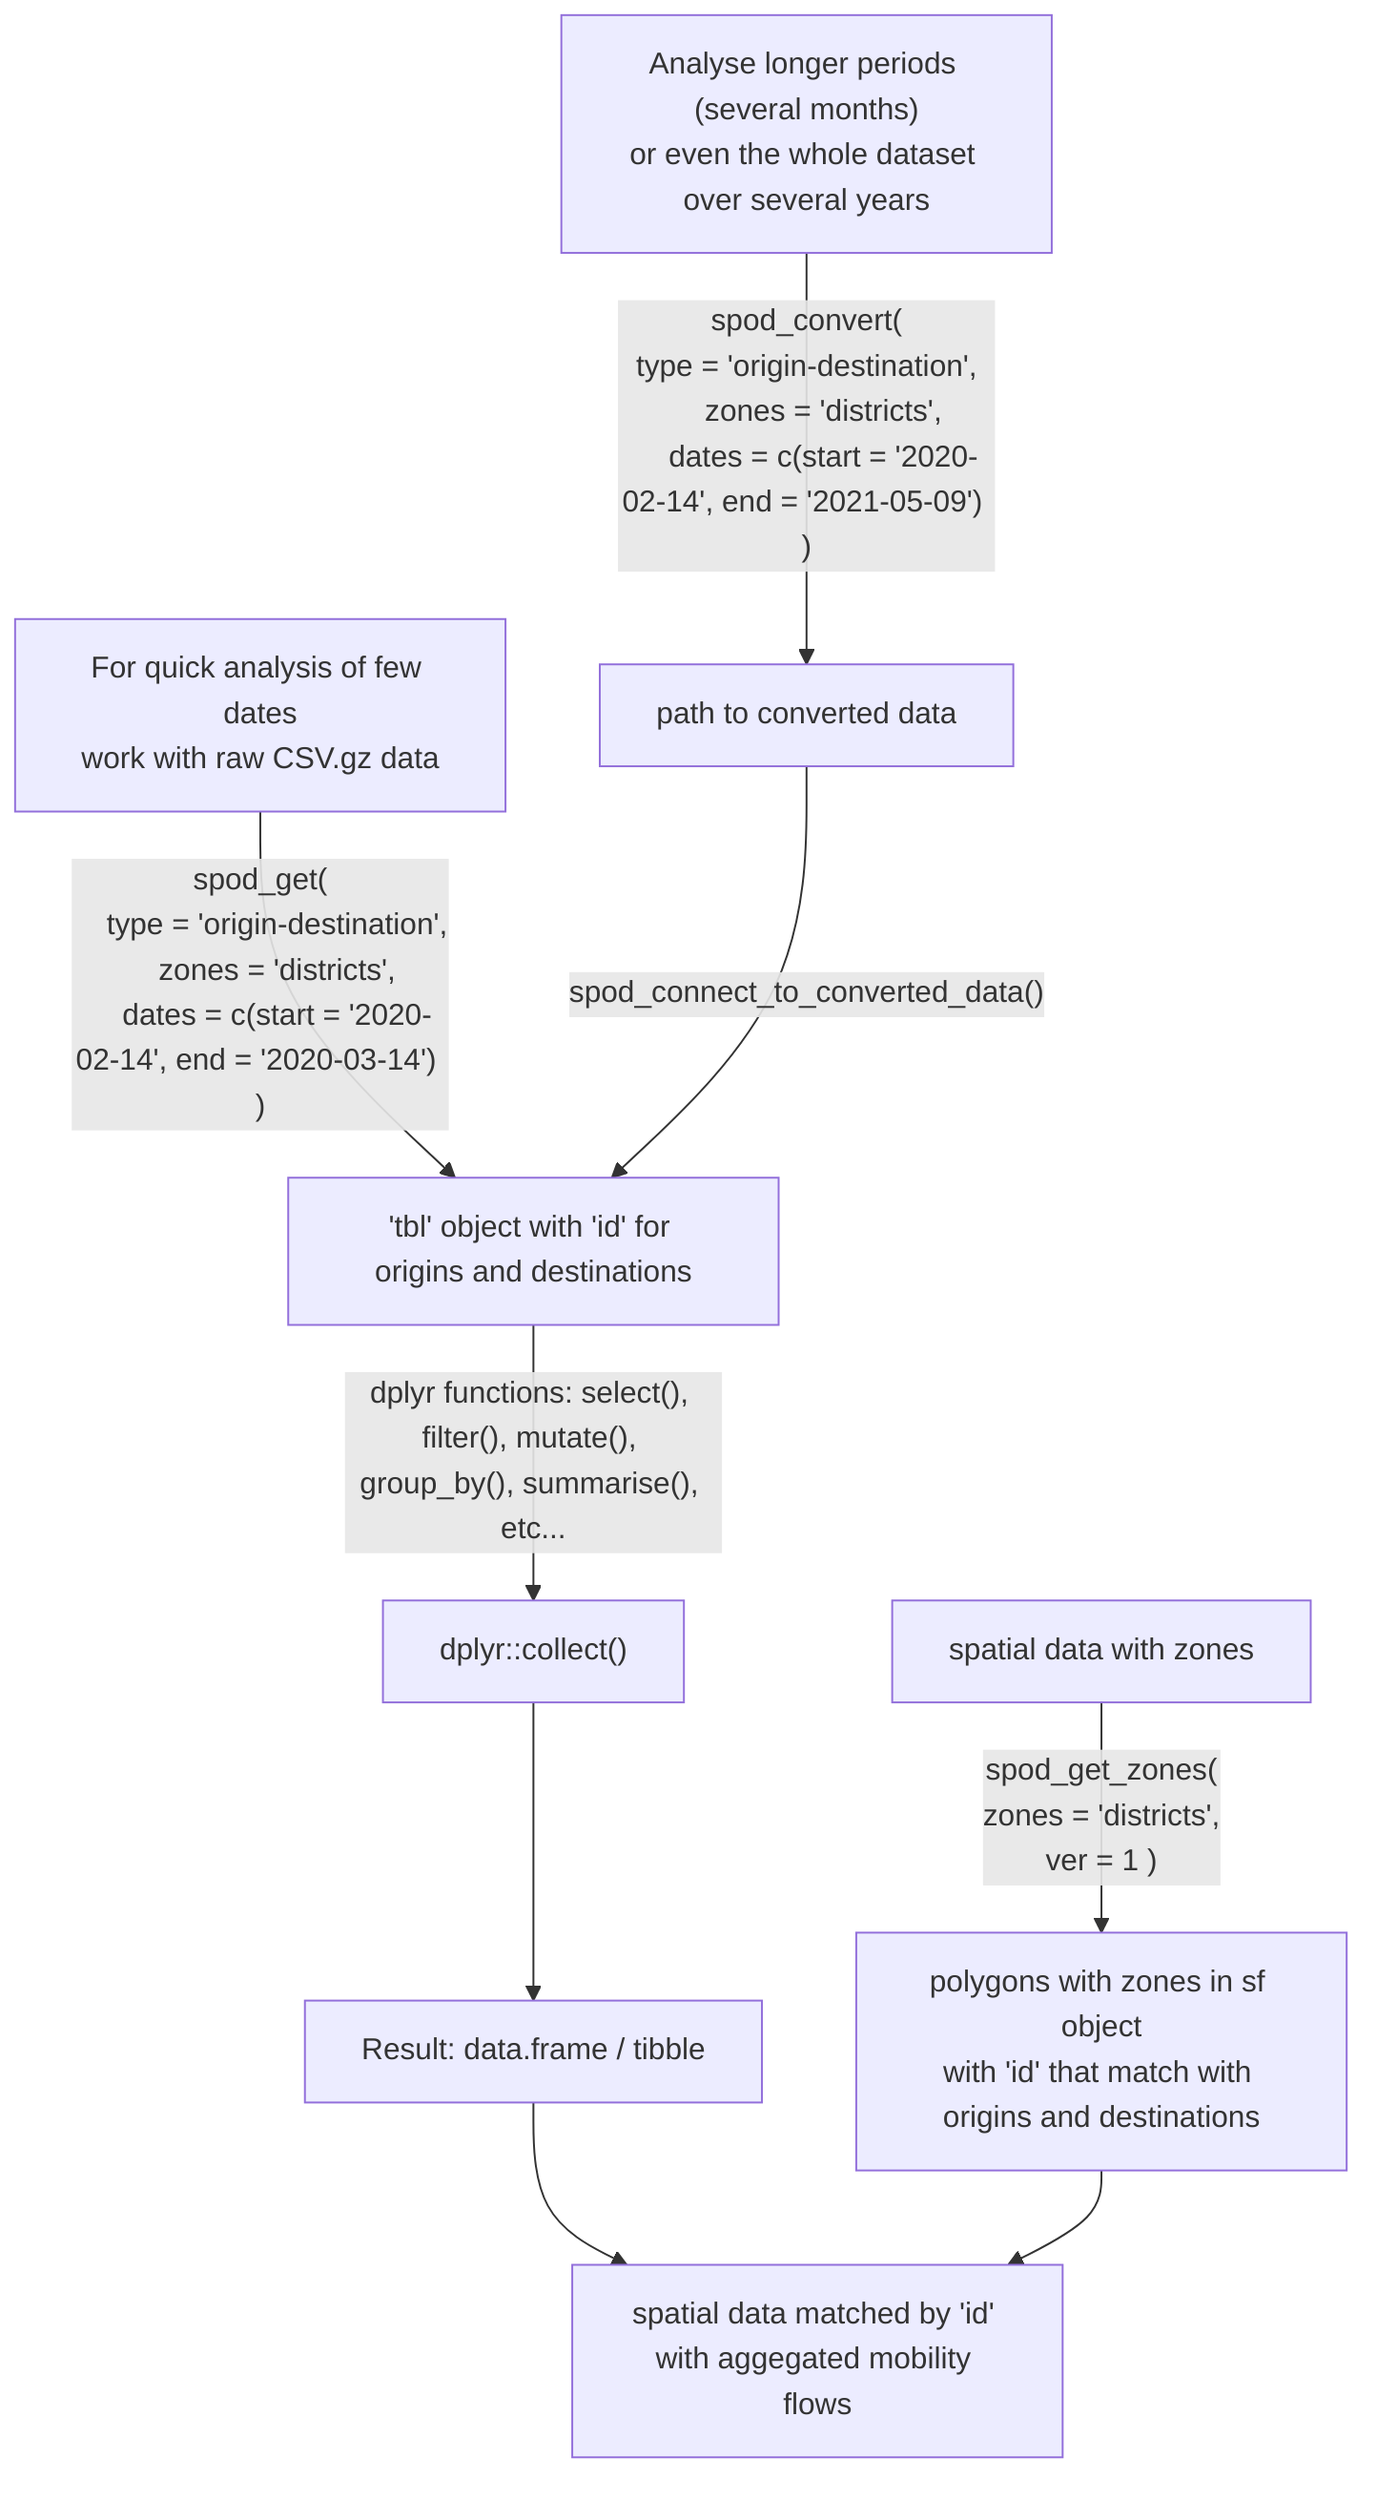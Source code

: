flowchart TB
    A["For quick analysis of few dates\nwork with raw CSV.gz data"] -->|"spod_get(
    type = 'origin-destination',
    zones = 'districts',
    dates = c(start = '2020-02-14', end = '2020-03-14') )"
    | F["'tbl' object with 'id' for origins and destinations"]
    
    C["Analyse longer periods (several months)\nor even the whole dataset over several years"]
    -->|"spod_convert(
type = 'origin-destination',
    zones = 'districts',
    dates = c(start = '2020-02-14', end = '2021-05-09') )"| D["path to converted data"]
    D -->|"spod_connect_to_converted_data()" | F["'tbl' object with 'id' for origins and destinations"]
    
    F -->|"dplyr functions: select(), filter(), mutate(), group_by(), summarise(), etc..."| G["dplyr::collect()"]
    G --> H["Result: data.frame / tibble"] --> R[spatial data matched by 'id' with aggegated mobility flows]

    X["spatial data with zones"] --> |"spod_get_zones(
    zones = 'districts',
    ver = 1 )"| Y["polygons with zones in sf object\nwith 'id' that match with origins and destinations"] --> R